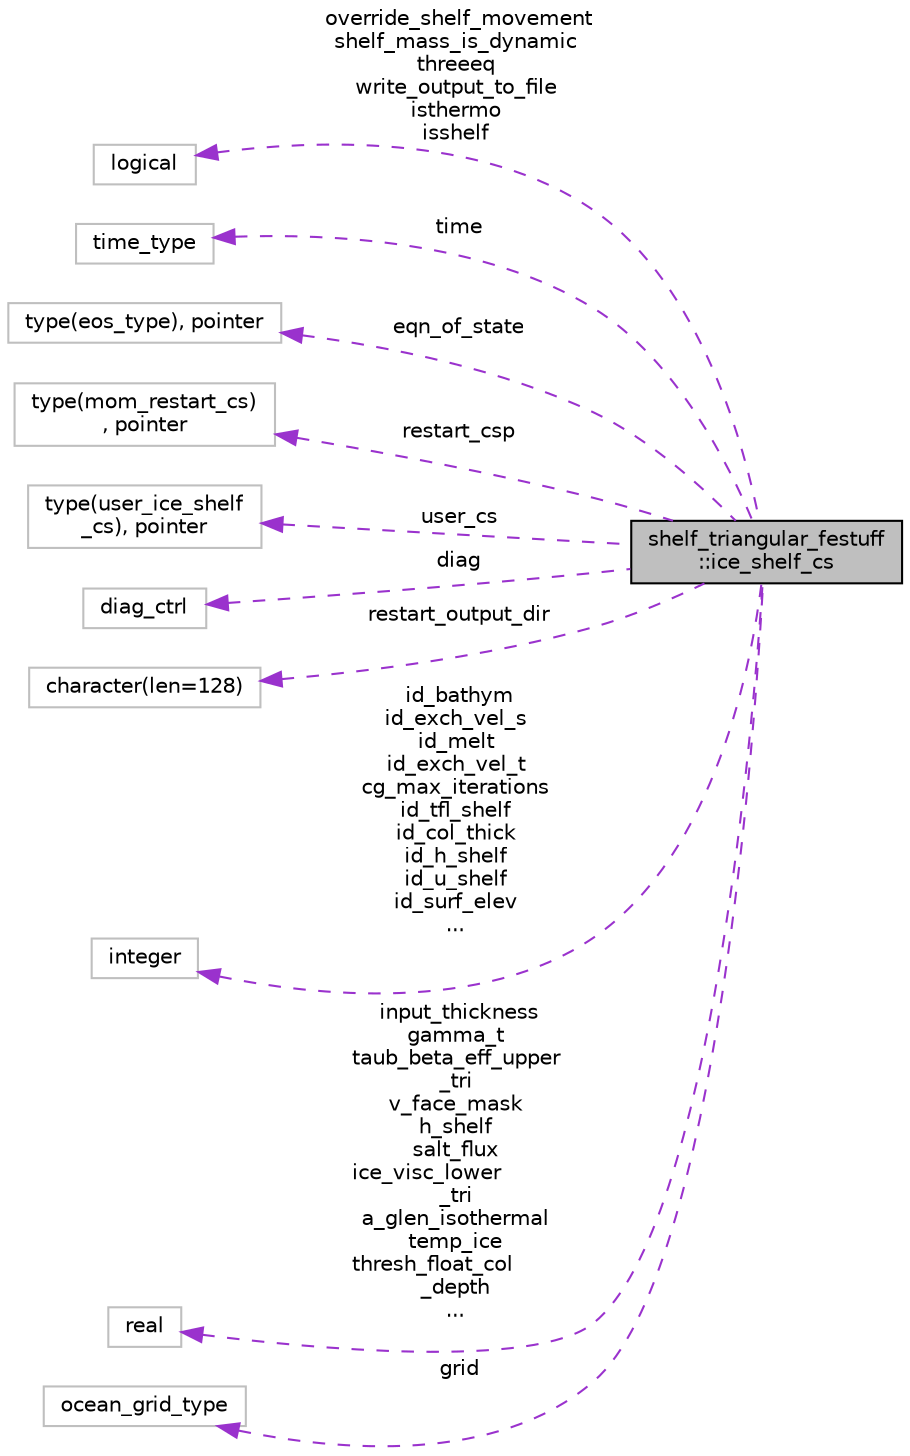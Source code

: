 digraph "shelf_triangular_festuff::ice_shelf_cs"
{
 // INTERACTIVE_SVG=YES
  edge [fontname="Helvetica",fontsize="10",labelfontname="Helvetica",labelfontsize="10"];
  node [fontname="Helvetica",fontsize="10",shape=record];
  rankdir="LR";
  Node1 [label="shelf_triangular_festuff\l::ice_shelf_cs",height=0.2,width=0.4,color="black", fillcolor="grey75", style="filled", fontcolor="black"];
  Node2 -> Node1 [dir="back",color="darkorchid3",fontsize="10",style="dashed",label=" override_shelf_movement\nshelf_mass_is_dynamic\nthreeeq\nwrite_output_to_file\nisthermo\nisshelf" ,fontname="Helvetica"];
  Node2 [label="logical",height=0.2,width=0.4,color="grey75", fillcolor="white", style="filled"];
  Node3 -> Node1 [dir="back",color="darkorchid3",fontsize="10",style="dashed",label=" time" ,fontname="Helvetica"];
  Node3 [label="time_type",height=0.2,width=0.4,color="grey75", fillcolor="white", style="filled"];
  Node4 -> Node1 [dir="back",color="darkorchid3",fontsize="10",style="dashed",label=" eqn_of_state" ,fontname="Helvetica"];
  Node4 [label="type(eos_type), pointer",height=0.2,width=0.4,color="grey75", fillcolor="white", style="filled"];
  Node5 -> Node1 [dir="back",color="darkorchid3",fontsize="10",style="dashed",label=" restart_csp" ,fontname="Helvetica"];
  Node5 [label="type(mom_restart_cs)\l, pointer",height=0.2,width=0.4,color="grey75", fillcolor="white", style="filled"];
  Node6 -> Node1 [dir="back",color="darkorchid3",fontsize="10",style="dashed",label=" user_cs" ,fontname="Helvetica"];
  Node6 [label="type(user_ice_shelf\l_cs), pointer",height=0.2,width=0.4,color="grey75", fillcolor="white", style="filled"];
  Node7 -> Node1 [dir="back",color="darkorchid3",fontsize="10",style="dashed",label=" diag" ,fontname="Helvetica"];
  Node7 [label="diag_ctrl",height=0.2,width=0.4,color="grey75", fillcolor="white", style="filled"];
  Node8 -> Node1 [dir="back",color="darkorchid3",fontsize="10",style="dashed",label=" restart_output_dir" ,fontname="Helvetica"];
  Node8 [label="character(len=128)",height=0.2,width=0.4,color="grey75", fillcolor="white", style="filled"];
  Node9 -> Node1 [dir="back",color="darkorchid3",fontsize="10",style="dashed",label=" id_bathym\nid_exch_vel_s\nid_melt\nid_exch_vel_t\ncg_max_iterations\nid_tfl_shelf\nid_col_thick\nid_h_shelf\nid_u_shelf\nid_surf_elev\n..." ,fontname="Helvetica"];
  Node9 [label="integer",height=0.2,width=0.4,color="grey75", fillcolor="white", style="filled"];
  Node10 -> Node1 [dir="back",color="darkorchid3",fontsize="10",style="dashed",label=" input_thickness\ngamma_t\ntaub_beta_eff_upper\l_tri\nv_face_mask\nh_shelf\nsalt_flux\nice_visc_lower\l_tri\na_glen_isothermal\ntemp_ice\nthresh_float_col\l_depth\n..." ,fontname="Helvetica"];
  Node10 [label="real",height=0.2,width=0.4,color="grey75", fillcolor="white", style="filled"];
  Node11 -> Node1 [dir="back",color="darkorchid3",fontsize="10",style="dashed",label=" grid" ,fontname="Helvetica"];
  Node11 [label="ocean_grid_type",height=0.2,width=0.4,color="grey75", fillcolor="white", style="filled"];
}
